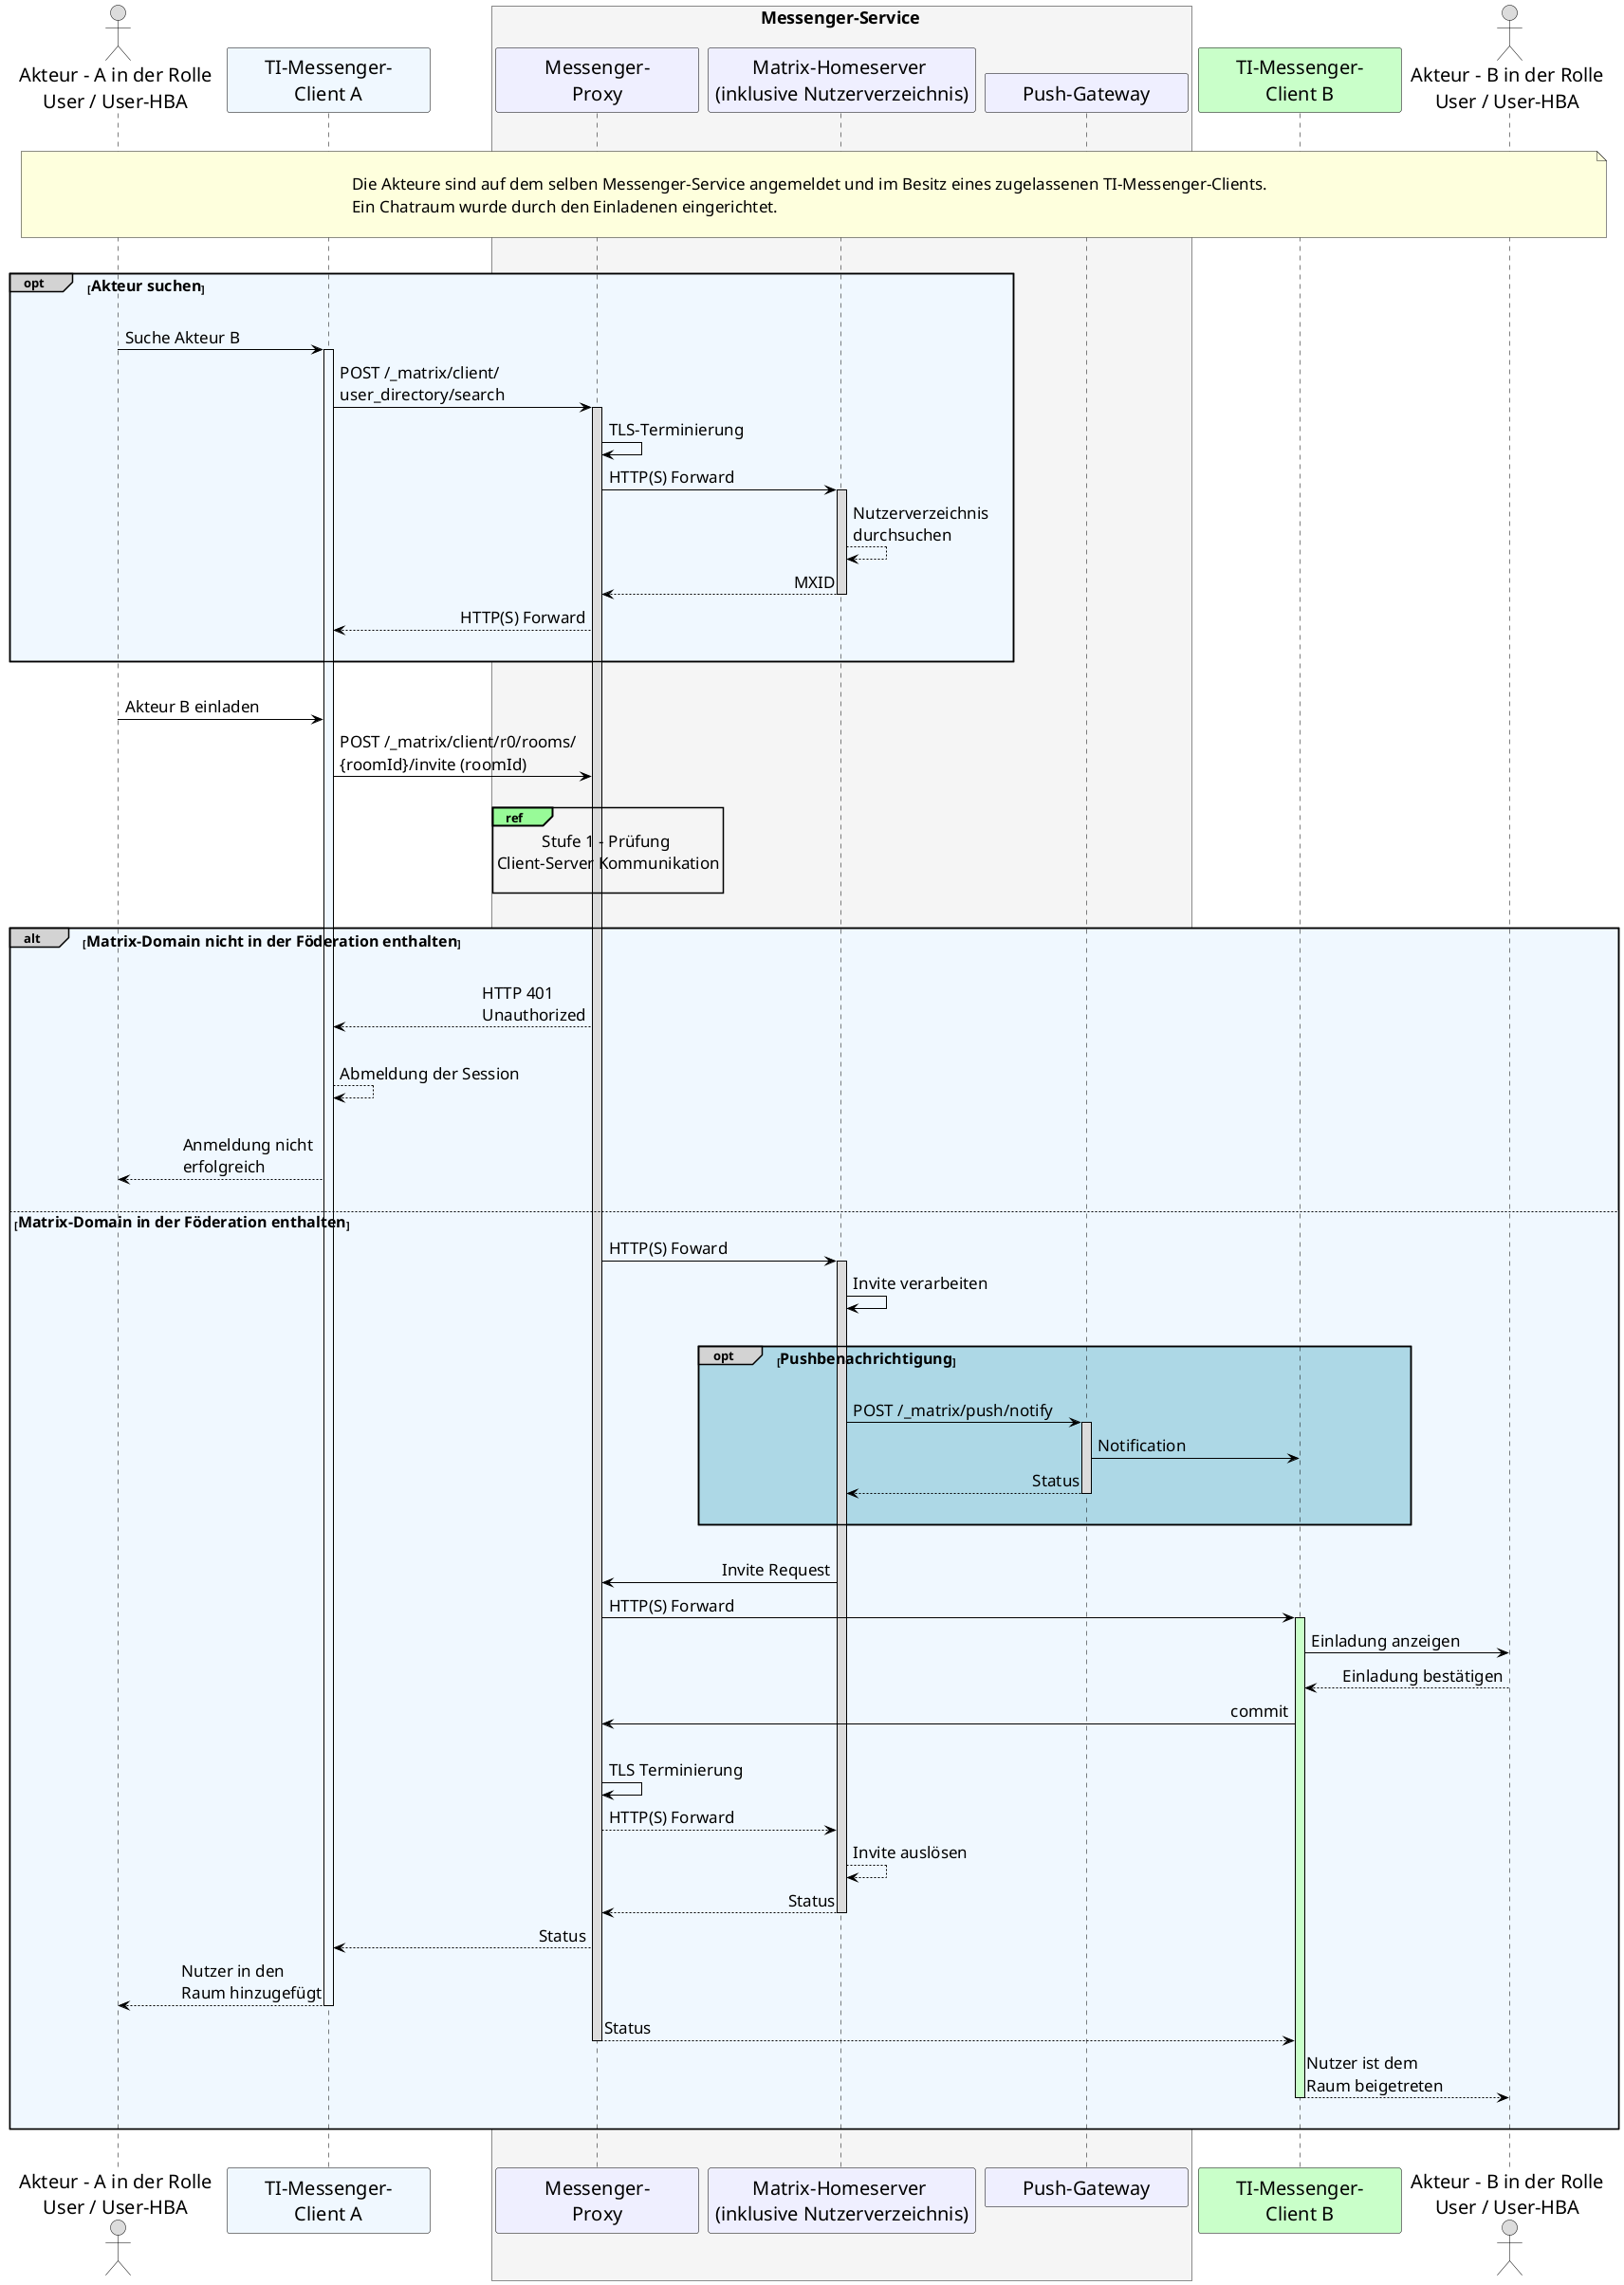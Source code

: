 /' 
# TI-Messenger 1.1
# TI-Messenger-Dienst
# UC - 10104
# Sequence Diagram
# Name: Einladung von Akteuren innerhalb einer Organisation
'/

@startuml
skinparam sequenceMessageAlign direction
skinparam minClassWidth 200
skinparam BoxPadding 1
skinparam sequenceReferenceHeaderBackgroundColor palegreen
scale max 2048 width

skinparam sequence {
ArrowColor black
ArrowFontSize 17
ActorBorderColor black
LifeLineBorderColor black
LifeLineBackgroundColor Gainsboro

ParticipantBorderColor Motivation
ParticipantBackgroundColor Motivation
ParticipantFontName Impact
ParticipantFontSize 20
ParticipantFontColor black
ParticipantBorderColor Black
ParticipantBackgroundColor MOTIVATION

ActorBackgroundColor Gainsboro
ActorFontColor black
ActorFontSize 20
ActorFontName Aapex
}
    actor U1 as "Akteur - A in der Rolle\nUser / User-HBA"
    participant C1 as "TI-Messenger-\nClient A" #AliceBlue
    box <size:18>Messenger-Service</size> #WhiteSmoke
      participant MP as "Messenger-\nProxy"
      participant MH as "Matrix-Homeserver \n(inklusive Nutzerverzeichnis)"
      participant PG as "Push-Gateway"
    end box
    participant C2 as "TI-Messenger-\nClient B"#TECHNOLOGY
    actor U2 as "Akteur - B in der Rolle\nUser / User-HBA"
    
|||
note over U1, U2: \n<size:17>Die Akteure sind auf dem selben Messenger-Service angemeldet und im Besitz eines zugelassenen TI-Messenger-Clients.\n<size:17>Ein Chatraum wurde durch den Einladenen eingerichtet.</size>\n
|||

    opt#LightGrey #AliceBlue <size:16>Akteur suchen</size>
    |||
    U1->C1: Suche Akteur B
      activate C1 #AliceBlue
    C1->MP: POST /_matrix/client/\nuser_directory/search
      activate MP
    MP->MP: TLS-Terminierung
    MP->MH: HTTP(S) Forward
      activate MH
    MH-->MH: Nutzerverzeichnis \ndurchsuchen
    MH-->MP: MXID
      deactivate MH
    MP-->C1: HTTP(S) Forward
    |||
    end
    
    |||
    U1->C1: Akteur B einladen
    C1->MP: POST /_matrix/client/r0/rooms/\n{roomId}/invite (roomId)
    
    |||
      ref over MP, MP: <size:17>Stufe 1 - Prüfung \n<size:17>Client-Server Kommunikation</size>\n 
    |||
    
    alt#LightGrey #AliceBlue <size:16>Matrix-Domain nicht in der Föderation enthalten</size>
      |||
      MP-->C1: HTTP 401 \nUnauthorized
      |||
      C1-->C1: Abmeldung der Session
      |||
      C1-->U1: Anmeldung nicht \nerfolgreich
      |||
    
      else <size:16>Matrix-Domain in der Föderation enthalten</size>
    
      MP->MH: HTTP(S) Foward
        activate MH
      MH->MH: Invite verarbeiten
      |||
        opt#LightGrey #LightBlue <size:16>Pushbenachrichtigung</size>
          |||
          MH->PG: POST /_matrix/push/notify
            activate PG
          PG->C2: Notification
          PG-->MH: Status
            deactivate PG
        |||
        end
        |||
          MH->MP: Invite Request
          MP->C2: HTTP(S) Forward
            activate C2 #TECHNOLOGY
          C2->U2: Einladung anzeigen
          U2-->C2: Einladung bestätigen
          C2->MP: commit
          |||
          MP->MP: TLS Terminierung
          MP-->MH: HTTP(S) Forward
          MH-->MH: Invite auslösen
          MH-->MP: Status
            deactivate MH
          MP-->C1: Status
          C1-->U1: Nutzer in den \nRaum hinzugefügt
            deactivate C1
          MP-->C2: Status
            deactivate MP
          C2-->U2: Nutzer ist dem \nRaum beigetreten
            deactivate C2

        |||
        end
 |||
@enduml
